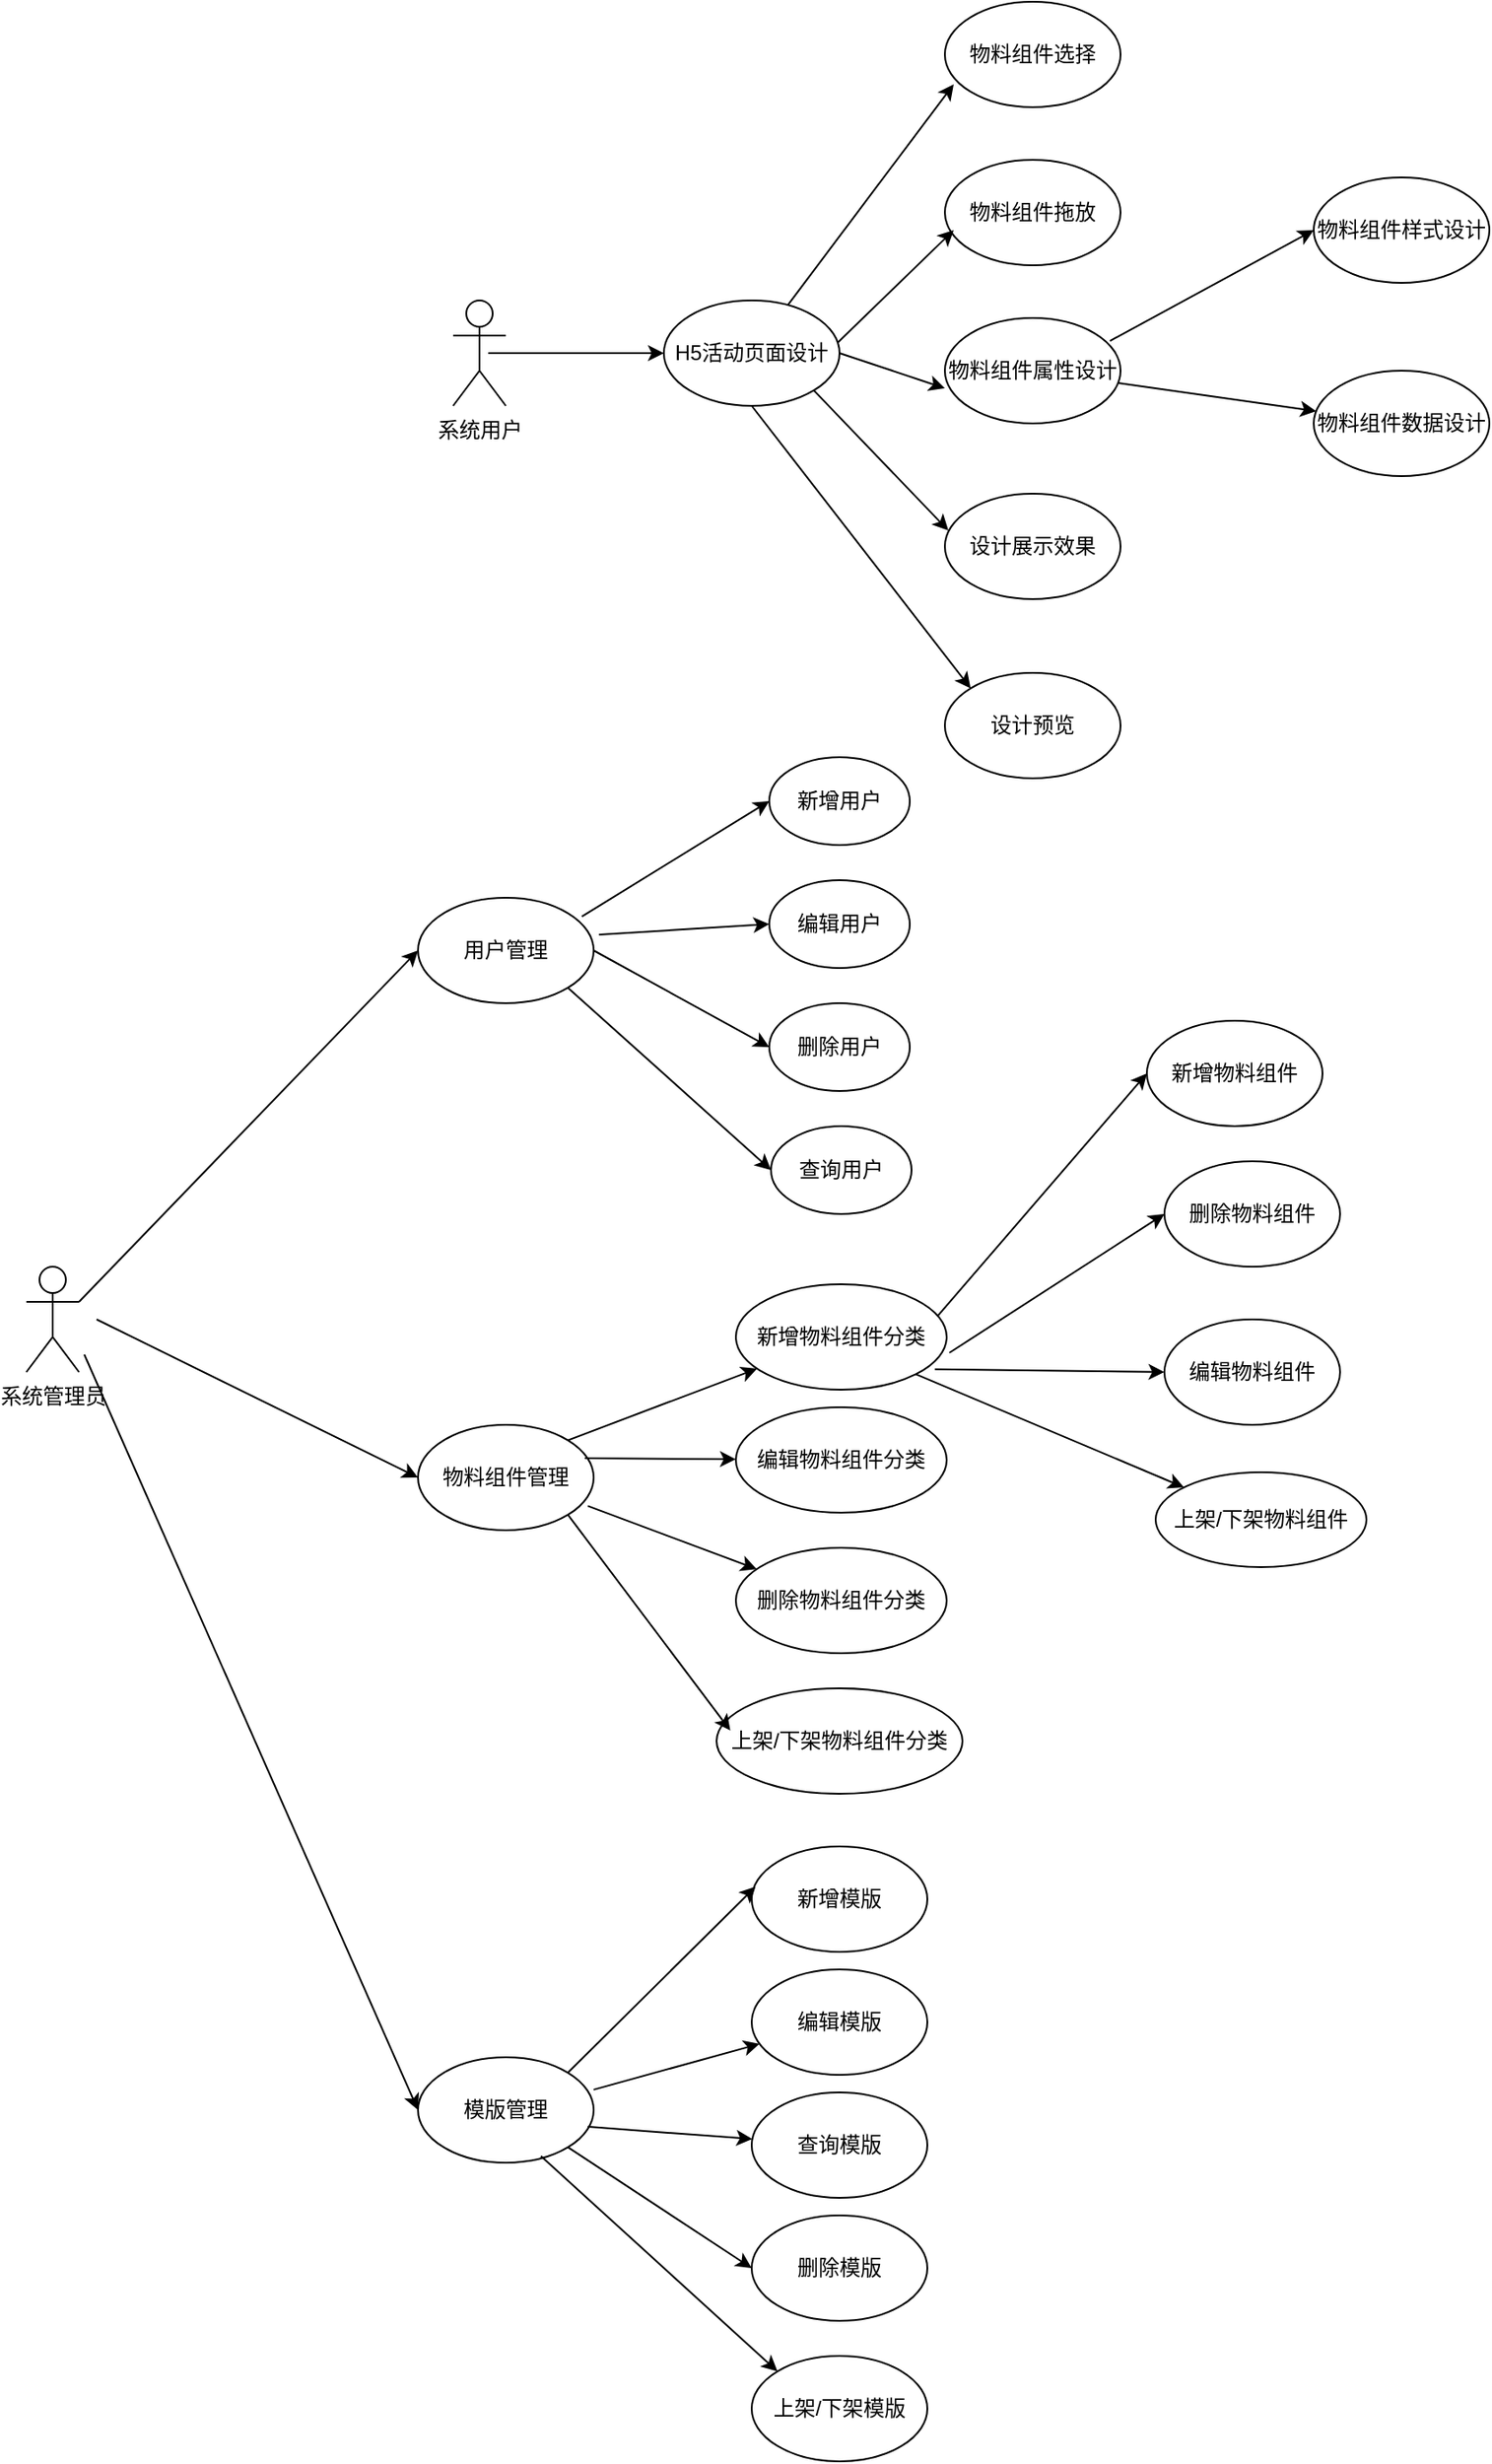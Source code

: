 <mxfile version="24.0.2" type="github">
  <diagram name="第 1 页" id="UfLxvblgIJy8vMbKWED6">
    <mxGraphModel dx="1060" dy="551" grid="1" gridSize="10" guides="1" tooltips="1" connect="1" arrows="1" fold="1" page="1" pageScale="1" pageWidth="827" pageHeight="1169" math="0" shadow="0">
      <root>
        <mxCell id="0" />
        <mxCell id="1" parent="0" />
        <mxCell id="FUP7pOMWp7u6DeQBiji9-1" value="系统用户&lt;br&gt;" style="shape=umlActor;verticalLabelPosition=bottom;verticalAlign=top;html=1;outlineConnect=0;" vertex="1" parent="1">
          <mxGeometry x="1040" y="1140" width="30" height="60" as="geometry" />
        </mxCell>
        <mxCell id="FUP7pOMWp7u6DeQBiji9-2" value="H5活动页面设计" style="ellipse;whiteSpace=wrap;html=1;" vertex="1" parent="1">
          <mxGeometry x="1160" y="1140" width="100" height="60" as="geometry" />
        </mxCell>
        <mxCell id="FUP7pOMWp7u6DeQBiji9-3" value="" style="endArrow=classic;html=1;rounded=0;" edge="1" parent="1" target="FUP7pOMWp7u6DeQBiji9-2">
          <mxGeometry width="50" height="50" relative="1" as="geometry">
            <mxPoint x="1060" y="1170" as="sourcePoint" />
            <mxPoint x="1241" y="1090" as="targetPoint" />
          </mxGeometry>
        </mxCell>
        <mxCell id="FUP7pOMWp7u6DeQBiji9-4" value="物料组件选择" style="ellipse;whiteSpace=wrap;html=1;" vertex="1" parent="1">
          <mxGeometry x="1320" y="970" width="100" height="60" as="geometry" />
        </mxCell>
        <mxCell id="FUP7pOMWp7u6DeQBiji9-5" value="物料组件拖放" style="ellipse;whiteSpace=wrap;html=1;" vertex="1" parent="1">
          <mxGeometry x="1320" y="1060" width="100" height="60" as="geometry" />
        </mxCell>
        <mxCell id="FUP7pOMWp7u6DeQBiji9-6" value="设计展示效果" style="ellipse;whiteSpace=wrap;html=1;" vertex="1" parent="1">
          <mxGeometry x="1320" y="1250" width="100" height="60" as="geometry" />
        </mxCell>
        <mxCell id="FUP7pOMWp7u6DeQBiji9-7" value="物料组件属性设计" style="ellipse;whiteSpace=wrap;html=1;" vertex="1" parent="1">
          <mxGeometry x="1320" y="1150" width="100" height="60" as="geometry" />
        </mxCell>
        <mxCell id="FUP7pOMWp7u6DeQBiji9-8" value="设计预览" style="ellipse;whiteSpace=wrap;html=1;" vertex="1" parent="1">
          <mxGeometry x="1320" y="1352" width="100" height="60" as="geometry" />
        </mxCell>
        <mxCell id="FUP7pOMWp7u6DeQBiji9-9" value="物料组件样式设计" style="ellipse;whiteSpace=wrap;html=1;" vertex="1" parent="1">
          <mxGeometry x="1530" y="1070" width="100" height="60" as="geometry" />
        </mxCell>
        <mxCell id="FUP7pOMWp7u6DeQBiji9-10" value="物料组件数据设计" style="ellipse;whiteSpace=wrap;html=1;" vertex="1" parent="1">
          <mxGeometry x="1530" y="1180" width="100" height="60" as="geometry" />
        </mxCell>
        <mxCell id="FUP7pOMWp7u6DeQBiji9-11" value="" style="endArrow=classic;html=1;rounded=0;entryX=0.05;entryY=0.783;entryDx=0;entryDy=0;entryPerimeter=0;" edge="1" parent="1" source="FUP7pOMWp7u6DeQBiji9-2" target="FUP7pOMWp7u6DeQBiji9-4">
          <mxGeometry width="50" height="50" relative="1" as="geometry">
            <mxPoint x="1270" y="1240" as="sourcePoint" />
            <mxPoint x="1320" y="1190" as="targetPoint" />
          </mxGeometry>
        </mxCell>
        <mxCell id="FUP7pOMWp7u6DeQBiji9-12" value="" style="endArrow=classic;html=1;rounded=0;exitX=1;exitY=1;exitDx=0;exitDy=0;entryX=0.02;entryY=0.35;entryDx=0;entryDy=0;entryPerimeter=0;" edge="1" parent="1" source="FUP7pOMWp7u6DeQBiji9-2" target="FUP7pOMWp7u6DeQBiji9-6">
          <mxGeometry width="50" height="50" relative="1" as="geometry">
            <mxPoint x="1270" y="1240" as="sourcePoint" />
            <mxPoint x="1320" y="1190" as="targetPoint" />
          </mxGeometry>
        </mxCell>
        <mxCell id="FUP7pOMWp7u6DeQBiji9-13" value="" style="endArrow=classic;html=1;rounded=0;exitX=1;exitY=0.5;exitDx=0;exitDy=0;" edge="1" parent="1" source="FUP7pOMWp7u6DeQBiji9-2">
          <mxGeometry width="50" height="50" relative="1" as="geometry">
            <mxPoint x="1270" y="1240" as="sourcePoint" />
            <mxPoint x="1320" y="1190" as="targetPoint" />
          </mxGeometry>
        </mxCell>
        <mxCell id="FUP7pOMWp7u6DeQBiji9-14" value="" style="endArrow=classic;html=1;rounded=0;exitX=0.99;exitY=0.4;exitDx=0;exitDy=0;exitPerimeter=0;entryX=0.05;entryY=0.667;entryDx=0;entryDy=0;entryPerimeter=0;" edge="1" parent="1" source="FUP7pOMWp7u6DeQBiji9-2" target="FUP7pOMWp7u6DeQBiji9-5">
          <mxGeometry width="50" height="50" relative="1" as="geometry">
            <mxPoint x="1270" y="1240" as="sourcePoint" />
            <mxPoint x="1320" y="1190" as="targetPoint" />
          </mxGeometry>
        </mxCell>
        <mxCell id="FUP7pOMWp7u6DeQBiji9-15" value="" style="endArrow=classic;html=1;rounded=0;exitX=0.5;exitY=1;exitDx=0;exitDy=0;entryX=0;entryY=0;entryDx=0;entryDy=0;" edge="1" parent="1" source="FUP7pOMWp7u6DeQBiji9-2" target="FUP7pOMWp7u6DeQBiji9-8">
          <mxGeometry width="50" height="50" relative="1" as="geometry">
            <mxPoint x="1270" y="1240" as="sourcePoint" />
            <mxPoint x="1310" y="1360" as="targetPoint" />
          </mxGeometry>
        </mxCell>
        <mxCell id="FUP7pOMWp7u6DeQBiji9-16" value="" style="endArrow=classic;html=1;rounded=0;entryX=0;entryY=0.5;entryDx=0;entryDy=0;exitX=0.94;exitY=0.217;exitDx=0;exitDy=0;exitPerimeter=0;" edge="1" parent="1" source="FUP7pOMWp7u6DeQBiji9-7" target="FUP7pOMWp7u6DeQBiji9-9">
          <mxGeometry width="50" height="50" relative="1" as="geometry">
            <mxPoint x="1270" y="1240" as="sourcePoint" />
            <mxPoint x="1320" y="1190" as="targetPoint" />
          </mxGeometry>
        </mxCell>
        <mxCell id="FUP7pOMWp7u6DeQBiji9-17" value="" style="endArrow=classic;html=1;rounded=0;" edge="1" parent="1" source="FUP7pOMWp7u6DeQBiji9-7" target="FUP7pOMWp7u6DeQBiji9-10">
          <mxGeometry width="50" height="50" relative="1" as="geometry">
            <mxPoint x="1270" y="1240" as="sourcePoint" />
            <mxPoint x="1320" y="1190" as="targetPoint" />
          </mxGeometry>
        </mxCell>
        <mxCell id="FUP7pOMWp7u6DeQBiji9-33" value="系统管理员" style="shape=umlActor;verticalLabelPosition=bottom;verticalAlign=top;html=1;outlineConnect=0;" vertex="1" parent="1">
          <mxGeometry x="797" y="1690" width="30" height="60" as="geometry" />
        </mxCell>
        <mxCell id="FUP7pOMWp7u6DeQBiji9-35" value="用户管理" style="ellipse;whiteSpace=wrap;html=1;" vertex="1" parent="1">
          <mxGeometry x="1020" y="1480" width="100" height="60" as="geometry" />
        </mxCell>
        <mxCell id="FUP7pOMWp7u6DeQBiji9-36" value="物料组件管理" style="ellipse;whiteSpace=wrap;html=1;" vertex="1" parent="1">
          <mxGeometry x="1020" y="1780" width="100" height="60" as="geometry" />
        </mxCell>
        <mxCell id="FUP7pOMWp7u6DeQBiji9-37" value="模版管理" style="ellipse;whiteSpace=wrap;html=1;" vertex="1" parent="1">
          <mxGeometry x="1020" y="2140" width="100" height="60" as="geometry" />
        </mxCell>
        <mxCell id="FUP7pOMWp7u6DeQBiji9-38" value="新增用户" style="ellipse;whiteSpace=wrap;html=1;" vertex="1" parent="1">
          <mxGeometry x="1220" y="1400" width="80" height="50" as="geometry" />
        </mxCell>
        <mxCell id="FUP7pOMWp7u6DeQBiji9-39" value="编辑用户" style="ellipse;whiteSpace=wrap;html=1;" vertex="1" parent="1">
          <mxGeometry x="1220" y="1470" width="80" height="50" as="geometry" />
        </mxCell>
        <mxCell id="FUP7pOMWp7u6DeQBiji9-40" value="删除用户" style="ellipse;whiteSpace=wrap;html=1;" vertex="1" parent="1">
          <mxGeometry x="1220" y="1540" width="80" height="50" as="geometry" />
        </mxCell>
        <mxCell id="FUP7pOMWp7u6DeQBiji9-41" value="查询用户" style="ellipse;whiteSpace=wrap;html=1;" vertex="1" parent="1">
          <mxGeometry x="1221" y="1610" width="80" height="50" as="geometry" />
        </mxCell>
        <mxCell id="FUP7pOMWp7u6DeQBiji9-46" value="新增物料组件分类" style="ellipse;whiteSpace=wrap;html=1;" vertex="1" parent="1">
          <mxGeometry x="1201" y="1700" width="120" height="60" as="geometry" />
        </mxCell>
        <mxCell id="FUP7pOMWp7u6DeQBiji9-47" value="编辑物料组件分类" style="ellipse;whiteSpace=wrap;html=1;" vertex="1" parent="1">
          <mxGeometry x="1201" y="1770" width="120" height="60" as="geometry" />
        </mxCell>
        <mxCell id="FUP7pOMWp7u6DeQBiji9-48" value="删除物料组件分类" style="ellipse;whiteSpace=wrap;html=1;" vertex="1" parent="1">
          <mxGeometry x="1201" y="1850" width="120" height="60" as="geometry" />
        </mxCell>
        <mxCell id="FUP7pOMWp7u6DeQBiji9-49" value="上架/下架物料组件分类" style="ellipse;whiteSpace=wrap;html=1;" vertex="1" parent="1">
          <mxGeometry x="1190" y="1930" width="140" height="60" as="geometry" />
        </mxCell>
        <mxCell id="FUP7pOMWp7u6DeQBiji9-54" value="新增物料组件" style="ellipse;whiteSpace=wrap;html=1;" vertex="1" parent="1">
          <mxGeometry x="1435" y="1550" width="100" height="60" as="geometry" />
        </mxCell>
        <mxCell id="FUP7pOMWp7u6DeQBiji9-55" value="删除物料组件" style="ellipse;whiteSpace=wrap;html=1;" vertex="1" parent="1">
          <mxGeometry x="1445" y="1630" width="100" height="60" as="geometry" />
        </mxCell>
        <mxCell id="FUP7pOMWp7u6DeQBiji9-56" value="" style="endArrow=classic;html=1;rounded=0;exitX=0.96;exitY=0.294;exitDx=0;exitDy=0;exitPerimeter=0;entryX=0;entryY=0.5;entryDx=0;entryDy=0;" edge="1" parent="1" source="FUP7pOMWp7u6DeQBiji9-46" target="FUP7pOMWp7u6DeQBiji9-54">
          <mxGeometry width="50" height="50" relative="1" as="geometry">
            <mxPoint x="1385" y="1750" as="sourcePoint" />
            <mxPoint x="1435" y="1700" as="targetPoint" />
          </mxGeometry>
        </mxCell>
        <mxCell id="FUP7pOMWp7u6DeQBiji9-57" value="" style="endArrow=classic;html=1;rounded=0;exitX=1.013;exitY=0.65;exitDx=0;exitDy=0;entryX=0;entryY=0.5;entryDx=0;entryDy=0;exitPerimeter=0;" edge="1" parent="1" source="FUP7pOMWp7u6DeQBiji9-46" target="FUP7pOMWp7u6DeQBiji9-55">
          <mxGeometry width="50" height="50" relative="1" as="geometry">
            <mxPoint x="1385" y="1750" as="sourcePoint" />
            <mxPoint x="1435" y="1700" as="targetPoint" />
          </mxGeometry>
        </mxCell>
        <mxCell id="FUP7pOMWp7u6DeQBiji9-58" value="编辑物料组件" style="ellipse;whiteSpace=wrap;html=1;" vertex="1" parent="1">
          <mxGeometry x="1445" y="1720" width="100" height="60" as="geometry" />
        </mxCell>
        <mxCell id="FUP7pOMWp7u6DeQBiji9-59" value="上架/下架物料组件" style="ellipse;whiteSpace=wrap;html=1;" vertex="1" parent="1">
          <mxGeometry x="1440" y="1807" width="120" height="54" as="geometry" />
        </mxCell>
        <mxCell id="FUP7pOMWp7u6DeQBiji9-60" value="" style="endArrow=classic;html=1;rounded=0;exitX=0.944;exitY=0.806;exitDx=0;exitDy=0;entryX=0;entryY=0.5;entryDx=0;entryDy=0;exitPerimeter=0;" edge="1" parent="1" source="FUP7pOMWp7u6DeQBiji9-46" target="FUP7pOMWp7u6DeQBiji9-58">
          <mxGeometry width="50" height="50" relative="1" as="geometry">
            <mxPoint x="1377" y="1743" as="sourcePoint" />
            <mxPoint x="1455" y="1670" as="targetPoint" />
          </mxGeometry>
        </mxCell>
        <mxCell id="FUP7pOMWp7u6DeQBiji9-61" value="" style="endArrow=classic;html=1;rounded=0;exitX=1;exitY=1;exitDx=0;exitDy=0;" edge="1" parent="1" source="FUP7pOMWp7u6DeQBiji9-46" target="FUP7pOMWp7u6DeQBiji9-59">
          <mxGeometry width="50" height="50" relative="1" as="geometry">
            <mxPoint x="1105" y="1790" as="sourcePoint" />
            <mxPoint x="1155" y="1740" as="targetPoint" />
          </mxGeometry>
        </mxCell>
        <mxCell id="FUP7pOMWp7u6DeQBiji9-73" value="新增模版" style="ellipse;whiteSpace=wrap;html=1;" vertex="1" parent="1">
          <mxGeometry x="1210" y="2020" width="100" height="60" as="geometry" />
        </mxCell>
        <mxCell id="FUP7pOMWp7u6DeQBiji9-74" value="编辑模版" style="ellipse;whiteSpace=wrap;html=1;" vertex="1" parent="1">
          <mxGeometry x="1210" y="2090" width="100" height="60" as="geometry" />
        </mxCell>
        <mxCell id="FUP7pOMWp7u6DeQBiji9-75" value="上架/下架模版" style="ellipse;whiteSpace=wrap;html=1;" vertex="1" parent="1">
          <mxGeometry x="1210" y="2310" width="100" height="60" as="geometry" />
        </mxCell>
        <mxCell id="FUP7pOMWp7u6DeQBiji9-77" value="查询模版" style="ellipse;whiteSpace=wrap;html=1;" vertex="1" parent="1">
          <mxGeometry x="1210" y="2160" width="100" height="60" as="geometry" />
        </mxCell>
        <mxCell id="FUP7pOMWp7u6DeQBiji9-78" value="删除模版" style="ellipse;whiteSpace=wrap;html=1;" vertex="1" parent="1">
          <mxGeometry x="1210" y="2230" width="100" height="60" as="geometry" />
        </mxCell>
        <mxCell id="FUP7pOMWp7u6DeQBiji9-81" value="" style="endArrow=classic;html=1;rounded=0;exitX=1;exitY=0.333;exitDx=0;exitDy=0;exitPerimeter=0;entryX=0;entryY=0.5;entryDx=0;entryDy=0;" edge="1" parent="1" source="FUP7pOMWp7u6DeQBiji9-33" target="FUP7pOMWp7u6DeQBiji9-35">
          <mxGeometry width="50" height="50" relative="1" as="geometry">
            <mxPoint x="1370" y="1500" as="sourcePoint" />
            <mxPoint x="1420" y="1450" as="targetPoint" />
          </mxGeometry>
        </mxCell>
        <mxCell id="FUP7pOMWp7u6DeQBiji9-82" value="" style="endArrow=classic;html=1;rounded=0;exitX=1;exitY=0.333;exitDx=0;exitDy=0;exitPerimeter=0;entryX=0;entryY=0.5;entryDx=0;entryDy=0;" edge="1" parent="1" target="FUP7pOMWp7u6DeQBiji9-36">
          <mxGeometry width="50" height="50" relative="1" as="geometry">
            <mxPoint x="837" y="1720" as="sourcePoint" />
            <mxPoint x="1030" y="1520" as="targetPoint" />
          </mxGeometry>
        </mxCell>
        <mxCell id="FUP7pOMWp7u6DeQBiji9-83" value="" style="endArrow=classic;html=1;rounded=0;entryX=0;entryY=0.5;entryDx=0;entryDy=0;" edge="1" parent="1" target="FUP7pOMWp7u6DeQBiji9-37">
          <mxGeometry width="50" height="50" relative="1" as="geometry">
            <mxPoint x="830" y="1740" as="sourcePoint" />
            <mxPoint x="1040" y="1530" as="targetPoint" />
          </mxGeometry>
        </mxCell>
        <mxCell id="FUP7pOMWp7u6DeQBiji9-84" value="" style="endArrow=classic;html=1;rounded=0;exitX=0.933;exitY=0.178;exitDx=0;exitDy=0;exitPerimeter=0;entryX=0;entryY=0.5;entryDx=0;entryDy=0;" edge="1" parent="1" source="FUP7pOMWp7u6DeQBiji9-35" target="FUP7pOMWp7u6DeQBiji9-38">
          <mxGeometry width="50" height="50" relative="1" as="geometry">
            <mxPoint x="1150" y="1630" as="sourcePoint" />
            <mxPoint x="1200" y="1580" as="targetPoint" />
          </mxGeometry>
        </mxCell>
        <mxCell id="FUP7pOMWp7u6DeQBiji9-86" value="" style="endArrow=classic;html=1;rounded=0;exitX=0.933;exitY=0.178;exitDx=0;exitDy=0;exitPerimeter=0;entryX=0;entryY=0.5;entryDx=0;entryDy=0;" edge="1" parent="1" target="FUP7pOMWp7u6DeQBiji9-39">
          <mxGeometry width="50" height="50" relative="1" as="geometry">
            <mxPoint x="1123" y="1501" as="sourcePoint" />
            <mxPoint x="1230" y="1435" as="targetPoint" />
          </mxGeometry>
        </mxCell>
        <mxCell id="FUP7pOMWp7u6DeQBiji9-87" value="" style="endArrow=classic;html=1;rounded=0;exitX=1;exitY=0.5;exitDx=0;exitDy=0;entryX=0;entryY=0.5;entryDx=0;entryDy=0;" edge="1" parent="1" source="FUP7pOMWp7u6DeQBiji9-35" target="FUP7pOMWp7u6DeQBiji9-40">
          <mxGeometry width="50" height="50" relative="1" as="geometry">
            <mxPoint x="1133" y="1511" as="sourcePoint" />
            <mxPoint x="1240" y="1445" as="targetPoint" />
          </mxGeometry>
        </mxCell>
        <mxCell id="FUP7pOMWp7u6DeQBiji9-88" value="" style="endArrow=classic;html=1;rounded=0;exitX=1;exitY=1;exitDx=0;exitDy=0;entryX=0;entryY=0.5;entryDx=0;entryDy=0;" edge="1" parent="1" source="FUP7pOMWp7u6DeQBiji9-35" target="FUP7pOMWp7u6DeQBiji9-41">
          <mxGeometry width="50" height="50" relative="1" as="geometry">
            <mxPoint x="1143" y="1521" as="sourcePoint" />
            <mxPoint x="1250" y="1455" as="targetPoint" />
          </mxGeometry>
        </mxCell>
        <mxCell id="FUP7pOMWp7u6DeQBiji9-89" value="" style="endArrow=classic;html=1;rounded=0;exitX=1;exitY=0;exitDx=0;exitDy=0;" edge="1" parent="1" source="FUP7pOMWp7u6DeQBiji9-36" target="FUP7pOMWp7u6DeQBiji9-46">
          <mxGeometry width="50" height="50" relative="1" as="geometry">
            <mxPoint x="1153" y="1531" as="sourcePoint" />
            <mxPoint x="1260" y="1465" as="targetPoint" />
          </mxGeometry>
        </mxCell>
        <mxCell id="FUP7pOMWp7u6DeQBiji9-90" value="" style="endArrow=classic;html=1;rounded=0;exitX=1;exitY=0;exitDx=0;exitDy=0;" edge="1" parent="1" target="FUP7pOMWp7u6DeQBiji9-47">
          <mxGeometry width="50" height="50" relative="1" as="geometry">
            <mxPoint x="1115" y="1799" as="sourcePoint" />
            <mxPoint x="1223" y="1758" as="targetPoint" />
          </mxGeometry>
        </mxCell>
        <mxCell id="FUP7pOMWp7u6DeQBiji9-91" value="" style="endArrow=classic;html=1;rounded=0;exitX=0.967;exitY=0.77;exitDx=0;exitDy=0;exitPerimeter=0;" edge="1" parent="1" source="FUP7pOMWp7u6DeQBiji9-36" target="FUP7pOMWp7u6DeQBiji9-48">
          <mxGeometry width="50" height="50" relative="1" as="geometry">
            <mxPoint x="1125" y="1809" as="sourcePoint" />
            <mxPoint x="1233" y="1768" as="targetPoint" />
          </mxGeometry>
        </mxCell>
        <mxCell id="FUP7pOMWp7u6DeQBiji9-92" value="" style="endArrow=classic;html=1;rounded=0;exitX=1;exitY=1;exitDx=0;exitDy=0;entryX=0.056;entryY=0.4;entryDx=0;entryDy=0;entryPerimeter=0;" edge="1" parent="1" source="FUP7pOMWp7u6DeQBiji9-36" target="FUP7pOMWp7u6DeQBiji9-49">
          <mxGeometry width="50" height="50" relative="1" as="geometry">
            <mxPoint x="1135" y="1819" as="sourcePoint" />
            <mxPoint x="1243" y="1778" as="targetPoint" />
          </mxGeometry>
        </mxCell>
        <mxCell id="FUP7pOMWp7u6DeQBiji9-93" value="" style="endArrow=classic;html=1;rounded=0;exitX=1;exitY=0;exitDx=0;exitDy=0;entryX=0.022;entryY=0.381;entryDx=0;entryDy=0;entryPerimeter=0;" edge="1" parent="1" source="FUP7pOMWp7u6DeQBiji9-37" target="FUP7pOMWp7u6DeQBiji9-73">
          <mxGeometry width="50" height="50" relative="1" as="geometry">
            <mxPoint x="1114" y="2090" as="sourcePoint" />
            <mxPoint x="1210" y="2126" as="targetPoint" />
          </mxGeometry>
        </mxCell>
        <mxCell id="FUP7pOMWp7u6DeQBiji9-94" value="" style="endArrow=classic;html=1;rounded=0;exitX=1;exitY=0.307;exitDx=0;exitDy=0;exitPerimeter=0;" edge="1" parent="1" source="FUP7pOMWp7u6DeQBiji9-37" target="FUP7pOMWp7u6DeQBiji9-74">
          <mxGeometry width="50" height="50" relative="1" as="geometry">
            <mxPoint x="1137" y="2010" as="sourcePoint" />
            <mxPoint x="1233" y="2046" as="targetPoint" />
          </mxGeometry>
        </mxCell>
        <mxCell id="FUP7pOMWp7u6DeQBiji9-95" value="" style="endArrow=classic;html=1;rounded=0;exitX=0.967;exitY=0.659;exitDx=0;exitDy=0;exitPerimeter=0;" edge="1" parent="1" source="FUP7pOMWp7u6DeQBiji9-37" target="FUP7pOMWp7u6DeQBiji9-77">
          <mxGeometry width="50" height="50" relative="1" as="geometry">
            <mxPoint x="1130" y="2168" as="sourcePoint" />
            <mxPoint x="1224" y="2142" as="targetPoint" />
          </mxGeometry>
        </mxCell>
        <mxCell id="FUP7pOMWp7u6DeQBiji9-96" value="" style="endArrow=classic;html=1;rounded=0;exitX=1;exitY=1;exitDx=0;exitDy=0;entryX=0;entryY=0.5;entryDx=0;entryDy=0;" edge="1" parent="1" source="FUP7pOMWp7u6DeQBiji9-37" target="FUP7pOMWp7u6DeQBiji9-78">
          <mxGeometry width="50" height="50" relative="1" as="geometry">
            <mxPoint x="1127" y="2190" as="sourcePoint" />
            <mxPoint x="1220" y="2197" as="targetPoint" />
          </mxGeometry>
        </mxCell>
        <mxCell id="FUP7pOMWp7u6DeQBiji9-97" value="" style="endArrow=classic;html=1;rounded=0;exitX=0.7;exitY=0.937;exitDx=0;exitDy=0;exitPerimeter=0;entryX=0;entryY=0;entryDx=0;entryDy=0;" edge="1" parent="1" source="FUP7pOMWp7u6DeQBiji9-37" target="FUP7pOMWp7u6DeQBiji9-75">
          <mxGeometry width="50" height="50" relative="1" as="geometry">
            <mxPoint x="1137" y="2200" as="sourcePoint" />
            <mxPoint x="1230" y="2207" as="targetPoint" />
          </mxGeometry>
        </mxCell>
      </root>
    </mxGraphModel>
  </diagram>
</mxfile>
